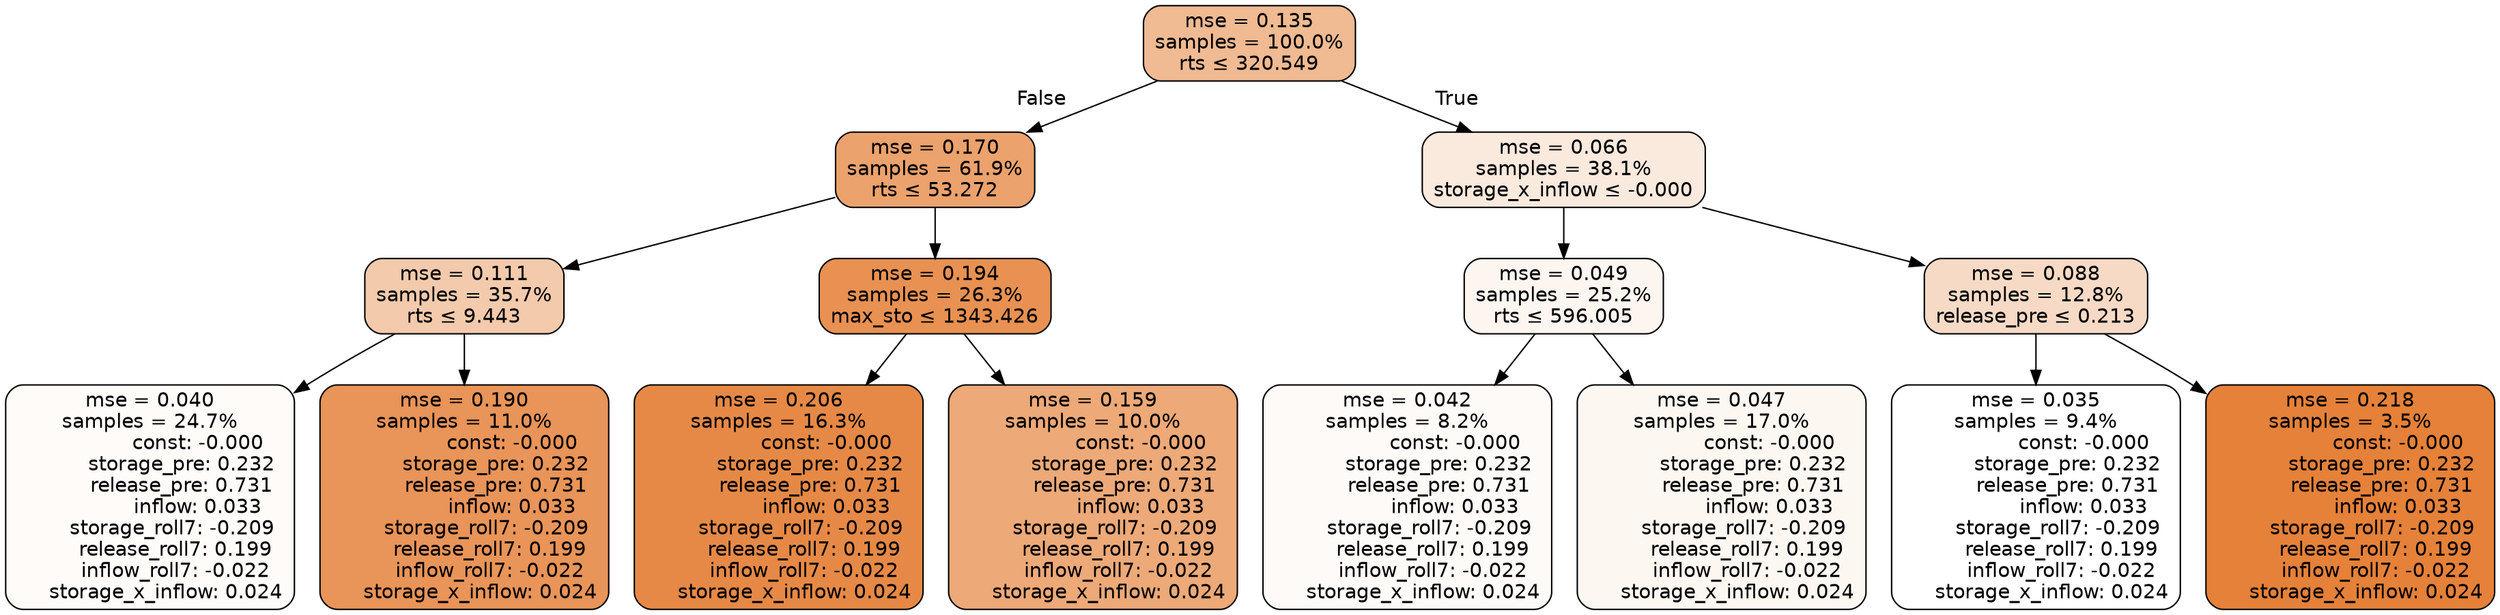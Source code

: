 digraph tree {
node [shape=rectangle, style="filled, rounded", color="black", fontname=helvetica] ;
edge [fontname=helvetica] ;
	"0" [label="mse = 0.135
samples = 100.0%
rts &le; 320.549", fillcolor="#f0ba92"]
	"1" [label="mse = 0.170
samples = 61.9%
rts &le; 53.272", fillcolor="#eba26d"]
	"2" [label="mse = 0.111
samples = 35.7%
rts &le; 9.443", fillcolor="#f4caac"]
	"3" [label="mse = 0.040
samples = 24.7%
               const: -0.000
          storage_pre: 0.232
          release_pre: 0.731
               inflow: 0.033
       storage_roll7: -0.209
        release_roll7: 0.199
        inflow_roll7: -0.022
     storage_x_inflow: 0.024", fillcolor="#fefbf9"]
	"4" [label="mse = 0.190
samples = 11.0%
               const: -0.000
          storage_pre: 0.232
          release_pre: 0.731
               inflow: 0.033
       storage_roll7: -0.209
        release_roll7: 0.199
        inflow_roll7: -0.022
     storage_x_inflow: 0.024", fillcolor="#e99458"]
	"5" [label="mse = 0.194
samples = 26.3%
max_sto &le; 1343.426", fillcolor="#e89152"]
	"6" [label="mse = 0.206
samples = 16.3%
               const: -0.000
          storage_pre: 0.232
          release_pre: 0.731
               inflow: 0.033
       storage_roll7: -0.209
        release_roll7: 0.199
        inflow_roll7: -0.022
     storage_x_inflow: 0.024", fillcolor="#e68946"]
	"7" [label="mse = 0.159
samples = 10.0%
               const: -0.000
          storage_pre: 0.232
          release_pre: 0.731
               inflow: 0.033
       storage_roll7: -0.209
        release_roll7: 0.199
        inflow_roll7: -0.022
     storage_x_inflow: 0.024", fillcolor="#eda978"]
	"8" [label="mse = 0.066
samples = 38.1%
storage_x_inflow &le; -0.000", fillcolor="#fae9dd"]
	"9" [label="mse = 0.049
samples = 25.2%
rts &le; 596.005", fillcolor="#fdf5f0"]
	"10" [label="mse = 0.042
samples = 8.2%
               const: -0.000
          storage_pre: 0.232
          release_pre: 0.731
               inflow: 0.033
       storage_roll7: -0.209
        release_roll7: 0.199
        inflow_roll7: -0.022
     storage_x_inflow: 0.024", fillcolor="#fefaf8"]
	"11" [label="mse = 0.047
samples = 17.0%
               const: -0.000
          storage_pre: 0.232
          release_pre: 0.731
               inflow: 0.033
       storage_roll7: -0.209
        release_roll7: 0.199
        inflow_roll7: -0.022
     storage_x_inflow: 0.024", fillcolor="#fdf7f2"]
	"12" [label="mse = 0.088
samples = 12.8%
release_pre &le; 0.213", fillcolor="#f7dac5"]
	"13" [label="mse = 0.035
samples = 9.4%
               const: -0.000
          storage_pre: 0.232
          release_pre: 0.731
               inflow: 0.033
       storage_roll7: -0.209
        release_roll7: 0.199
        inflow_roll7: -0.022
     storage_x_inflow: 0.024", fillcolor="#ffffff"]
	"14" [label="mse = 0.218
samples = 3.5%
               const: -0.000
          storage_pre: 0.232
          release_pre: 0.731
               inflow: 0.033
       storage_roll7: -0.209
        release_roll7: 0.199
        inflow_roll7: -0.022
     storage_x_inflow: 0.024", fillcolor="#e58139"]

	"0" -> "1" [labeldistance=2.5, labelangle=45, headlabel="False"]
	"1" -> "2"
	"2" -> "3"
	"2" -> "4"
	"1" -> "5"
	"5" -> "6"
	"5" -> "7"
	"0" -> "8" [labeldistance=2.5, labelangle=-45, headlabel="True"]
	"8" -> "9"
	"9" -> "10"
	"9" -> "11"
	"8" -> "12"
	"12" -> "13"
	"12" -> "14"
}